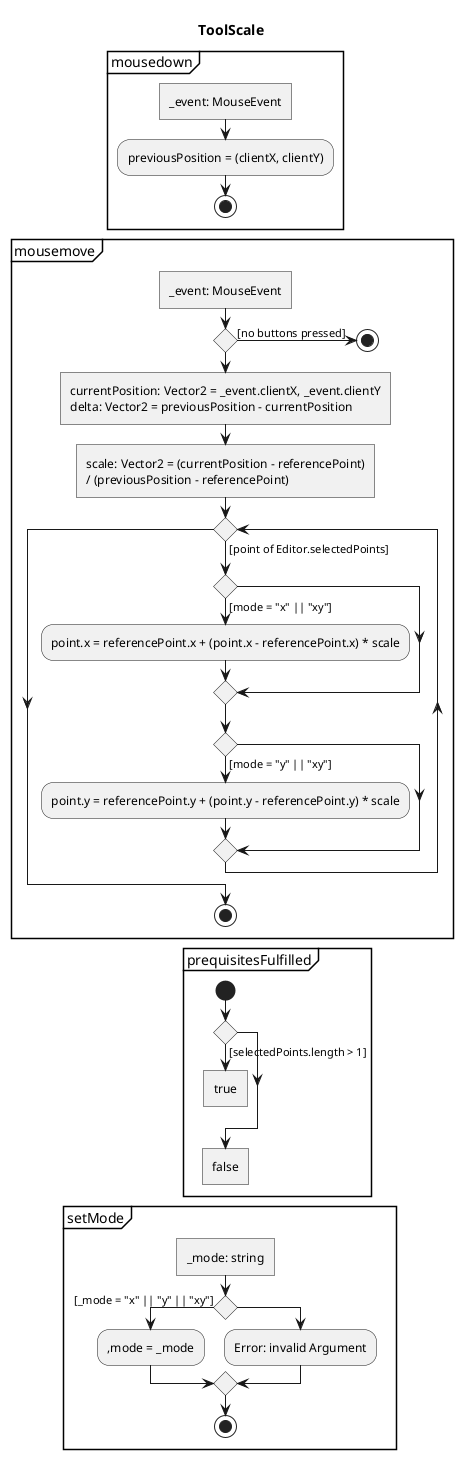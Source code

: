 @startuml ToolScale
skinparam monochrome true

title ToolScale

partition mousedown {
	:_event: MouseEvent]
	:previousPosition = (clientX, clientY);
	stop
}

partition mousemove {
	:_event: MouseEvent]
	if() then ([no buttons pressed])
		stop
	endif
	' TODO: keep ratio
	:currentPosition: Vector2 = _event.clientX, _event.clientY
	delta: Vector2 = previousPosition - currentPosition]
	:scale: Vector2 = (currentPosition - referencePoint) 
	/ (previousPosition - referencePoint)]
	while () is ([point of Editor.selectedPoints])
		if() then ([mode = "x" || "xy"])
			:point.x = referencePoint.x + (point.x - referencePoint.x) * scale;
		endif
		if() then ([mode = "y" || "xy"])
			:point.y = referencePoint.y + (point.y - referencePoint.y) * scale;
		endif
	endwhile
	stop
}

partition prequisitesFulfilled {
	start
	if() then([selectedPoints.length > 1])
		:true]
		detach
	endif
	:false]
	detach
}

partition setMode {
	:_mode: string]
	if() then ([_mode = "x" || "y" || "xy"])
		:,mode = _mode;
	else
		:Error: invalid Argument;
	endif
	stop
}

@enduml